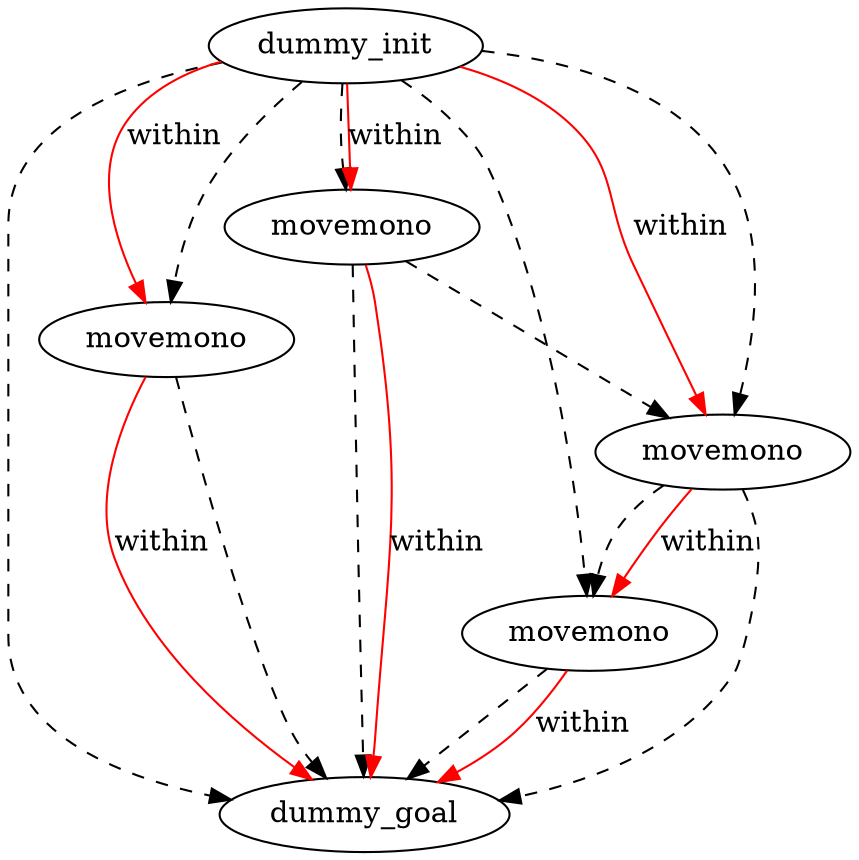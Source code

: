 digraph {
	"889cd33d-299f-ff30-f9b8-1e658a34b26b" [label=dummy_init]
	"06617f95-eba1-8fa8-1f19-f85b4d330569" [label=dummy_goal]
	"d5108bc0-2f9e-1ddb-3302-8b32230da680" [label=movemono]
	"e8239943-7dec-4605-2deb-57f96acac954" [label=movemono]
	"457e55cb-4d13-1338-ccc4-c0a9af5a01cc" [label=movemono]
	"cd75e6de-c19d-5186-b3c7-a1a88d15baef" [label=movemono]
	"889cd33d-299f-ff30-f9b8-1e658a34b26b" -> "06617f95-eba1-8fa8-1f19-f85b4d330569" [color=black style=dashed]
	"e8239943-7dec-4605-2deb-57f96acac954" -> "06617f95-eba1-8fa8-1f19-f85b4d330569" [color=black style=dashed]
	"cd75e6de-c19d-5186-b3c7-a1a88d15baef" -> "06617f95-eba1-8fa8-1f19-f85b4d330569" [color=black style=dashed]
	"889cd33d-299f-ff30-f9b8-1e658a34b26b" -> "d5108bc0-2f9e-1ddb-3302-8b32230da680" [color=black style=dashed]
	"889cd33d-299f-ff30-f9b8-1e658a34b26b" -> "457e55cb-4d13-1338-ccc4-c0a9af5a01cc" [color=black style=dashed]
	"cd75e6de-c19d-5186-b3c7-a1a88d15baef" -> "457e55cb-4d13-1338-ccc4-c0a9af5a01cc" [color=black style=dashed]
	"889cd33d-299f-ff30-f9b8-1e658a34b26b" -> "cd75e6de-c19d-5186-b3c7-a1a88d15baef" [color=black style=dashed]
	"457e55cb-4d13-1338-ccc4-c0a9af5a01cc" -> "06617f95-eba1-8fa8-1f19-f85b4d330569" [color=black style=dashed]
	"d5108bc0-2f9e-1ddb-3302-8b32230da680" -> "06617f95-eba1-8fa8-1f19-f85b4d330569" [color=black style=dashed]
	"889cd33d-299f-ff30-f9b8-1e658a34b26b" -> "e8239943-7dec-4605-2deb-57f96acac954" [color=black style=dashed]
	"e8239943-7dec-4605-2deb-57f96acac954" -> "cd75e6de-c19d-5186-b3c7-a1a88d15baef" [color=black style=dashed]
	"889cd33d-299f-ff30-f9b8-1e658a34b26b" -> "e8239943-7dec-4605-2deb-57f96acac954" [label=within color=red]
	"889cd33d-299f-ff30-f9b8-1e658a34b26b" -> "d5108bc0-2f9e-1ddb-3302-8b32230da680" [label=within color=red]
	"d5108bc0-2f9e-1ddb-3302-8b32230da680" -> "06617f95-eba1-8fa8-1f19-f85b4d330569" [label=within color=red]
	"cd75e6de-c19d-5186-b3c7-a1a88d15baef" -> "457e55cb-4d13-1338-ccc4-c0a9af5a01cc" [label=within color=red]
	"889cd33d-299f-ff30-f9b8-1e658a34b26b" -> "cd75e6de-c19d-5186-b3c7-a1a88d15baef" [label=within color=red]
	"457e55cb-4d13-1338-ccc4-c0a9af5a01cc" -> "06617f95-eba1-8fa8-1f19-f85b4d330569" [label=within color=red]
	"e8239943-7dec-4605-2deb-57f96acac954" -> "06617f95-eba1-8fa8-1f19-f85b4d330569" [label=within color=red]
}
